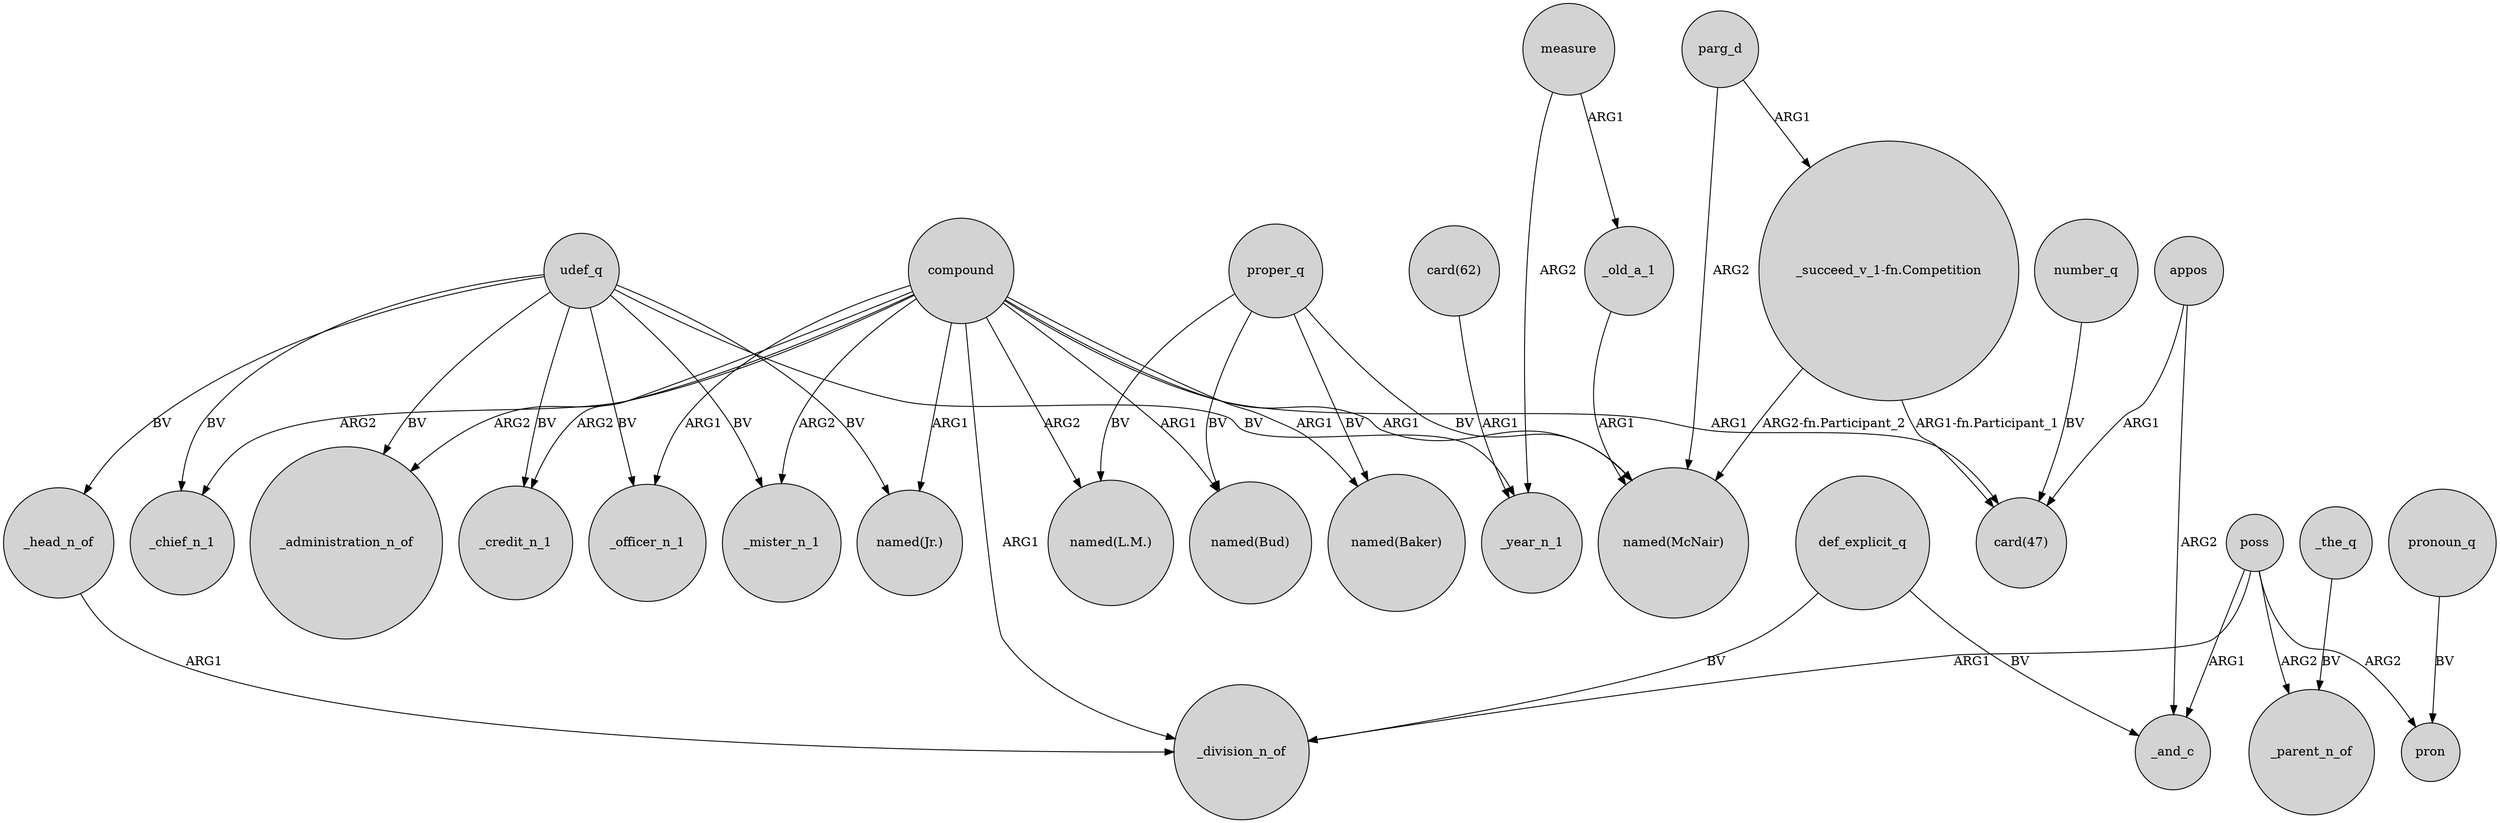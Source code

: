 digraph {
	node [shape=circle style=filled]
	compound -> _mister_n_1 [label=ARG2]
	"card(62)" -> _year_n_1 [label=ARG1]
	compound -> _chief_n_1 [label=ARG2]
	appos -> _and_c [label=ARG2]
	proper_q -> "named(Bud)" [label=BV]
	compound -> "named(Baker)" [label=ARG1]
	def_explicit_q -> _division_n_of [label=BV]
	_the_q -> _parent_n_of [label=BV]
	compound -> "named(Bud)" [label=ARG1]
	udef_q -> _chief_n_1 [label=BV]
	compound -> "named(McNair)" [label=ARG1]
	proper_q -> "named(Baker)" [label=BV]
	_head_n_of -> _division_n_of [label=ARG1]
	poss -> _parent_n_of [label=ARG2]
	compound -> _administration_n_of [label=ARG2]
	measure -> _old_a_1 [label=ARG1]
	udef_q -> _mister_n_1 [label=BV]
	udef_q -> _head_n_of [label=BV]
	proper_q -> "named(L.M.)" [label=BV]
	compound -> "card(47)" [label=ARG1]
	def_explicit_q -> _and_c [label=BV]
	"_succeed_v_1-fn.Competition" -> "named(McNair)" [label="ARG2-fn.Participant_2"]
	pronoun_q -> pron [label=BV]
	measure -> _year_n_1 [label=ARG2]
	poss -> pron [label=ARG2]
	compound -> "named(L.M.)" [label=ARG2]
	udef_q -> "named(Jr.)" [label=BV]
	number_q -> "card(47)" [label=BV]
	udef_q -> _administration_n_of [label=BV]
	poss -> _and_c [label=ARG1]
	parg_d -> "_succeed_v_1-fn.Competition" [label=ARG1]
	compound -> _credit_n_1 [label=ARG2]
	compound -> _division_n_of [label=ARG1]
	compound -> _officer_n_1 [label=ARG1]
	udef_q -> _credit_n_1 [label=BV]
	udef_q -> _officer_n_1 [label=BV]
	appos -> "card(47)" [label=ARG1]
	udef_q -> _year_n_1 [label=BV]
	poss -> _division_n_of [label=ARG1]
	proper_q -> "named(McNair)" [label=BV]
	"_succeed_v_1-fn.Competition" -> "card(47)" [label="ARG1-fn.Participant_1"]
	parg_d -> "named(McNair)" [label=ARG2]
	compound -> "named(Jr.)" [label=ARG1]
	_old_a_1 -> "named(McNair)" [label=ARG1]
}
